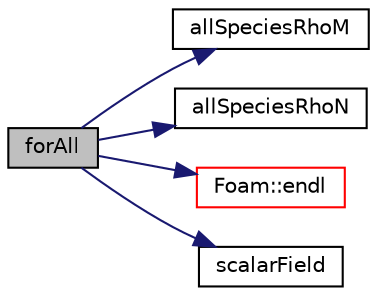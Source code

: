 digraph "forAll"
{
  bgcolor="transparent";
  edge [fontname="Helvetica",fontsize="10",labelfontname="Helvetica",labelfontsize="10"];
  node [fontname="Helvetica",fontsize="10",shape=record];
  rankdir="LR";
  Node1 [label="forAll",height=0.2,width=0.4,color="black", fillcolor="grey75", style="filled", fontcolor="black"];
  Node1 -> Node2 [color="midnightblue",fontsize="10",style="solid",fontname="Helvetica"];
  Node2 [label="allSpeciesRhoM",height=0.2,width=0.4,color="black",URL="$a06882.html#aa6da25a680f91e11f127b7e09ad49233"];
  Node1 -> Node3 [color="midnightblue",fontsize="10",style="solid",fontname="Helvetica"];
  Node3 [label="allSpeciesRhoN",height=0.2,width=0.4,color="black",URL="$a06882.html#a506dfcce29722be1755603eed6a6d564"];
  Node1 -> Node4 [color="midnightblue",fontsize="10",style="solid",fontname="Helvetica"];
  Node4 [label="Foam::endl",height=0.2,width=0.4,color="red",URL="$a10733.html#a2db8fe02a0d3909e9351bb4275b23ce4",tooltip="Add newline and flush stream. "];
  Node1 -> Node5 [color="midnightblue",fontsize="10",style="solid",fontname="Helvetica"];
  Node5 [label="scalarField",height=0.2,width=0.4,color="black",URL="$a04315.html#afcd8855c276a98ae9604b35c8fb5b81e"];
}

